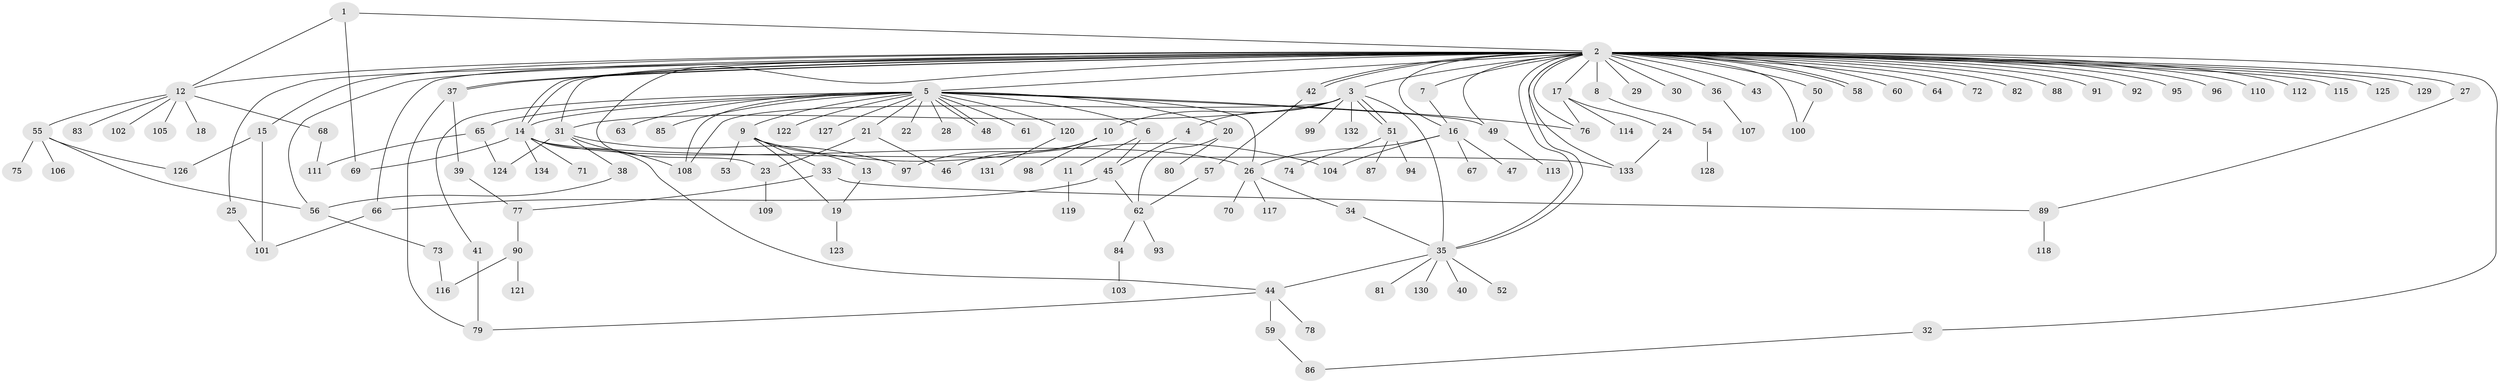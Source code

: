 // coarse degree distribution, {3: 0.1728395061728395, 39: 0.012345679012345678, 7: 0.024691358024691357, 4: 0.07407407407407407, 20: 0.012345679012345678, 2: 0.14814814814814814, 5: 0.037037037037037035, 1: 0.49382716049382713, 8: 0.012345679012345678, 6: 0.012345679012345678}
// Generated by graph-tools (version 1.1) at 2025/50/03/04/25 22:50:12]
// undirected, 134 vertices, 180 edges
graph export_dot {
  node [color=gray90,style=filled];
  1;
  2;
  3;
  4;
  5;
  6;
  7;
  8;
  9;
  10;
  11;
  12;
  13;
  14;
  15;
  16;
  17;
  18;
  19;
  20;
  21;
  22;
  23;
  24;
  25;
  26;
  27;
  28;
  29;
  30;
  31;
  32;
  33;
  34;
  35;
  36;
  37;
  38;
  39;
  40;
  41;
  42;
  43;
  44;
  45;
  46;
  47;
  48;
  49;
  50;
  51;
  52;
  53;
  54;
  55;
  56;
  57;
  58;
  59;
  60;
  61;
  62;
  63;
  64;
  65;
  66;
  67;
  68;
  69;
  70;
  71;
  72;
  73;
  74;
  75;
  76;
  77;
  78;
  79;
  80;
  81;
  82;
  83;
  84;
  85;
  86;
  87;
  88;
  89;
  90;
  91;
  92;
  93;
  94;
  95;
  96;
  97;
  98;
  99;
  100;
  101;
  102;
  103;
  104;
  105;
  106;
  107;
  108;
  109;
  110;
  111;
  112;
  113;
  114;
  115;
  116;
  117;
  118;
  119;
  120;
  121;
  122;
  123;
  124;
  125;
  126;
  127;
  128;
  129;
  130;
  131;
  132;
  133;
  134;
  1 -- 2;
  1 -- 12;
  1 -- 69;
  2 -- 3;
  2 -- 5;
  2 -- 7;
  2 -- 8;
  2 -- 12;
  2 -- 14;
  2 -- 14;
  2 -- 15;
  2 -- 16;
  2 -- 17;
  2 -- 23;
  2 -- 25;
  2 -- 27;
  2 -- 29;
  2 -- 30;
  2 -- 31;
  2 -- 32;
  2 -- 35;
  2 -- 35;
  2 -- 36;
  2 -- 37;
  2 -- 37;
  2 -- 42;
  2 -- 42;
  2 -- 43;
  2 -- 49;
  2 -- 50;
  2 -- 56;
  2 -- 58;
  2 -- 58;
  2 -- 60;
  2 -- 64;
  2 -- 66;
  2 -- 72;
  2 -- 76;
  2 -- 82;
  2 -- 88;
  2 -- 91;
  2 -- 92;
  2 -- 95;
  2 -- 96;
  2 -- 100;
  2 -- 110;
  2 -- 112;
  2 -- 115;
  2 -- 125;
  2 -- 129;
  2 -- 133;
  3 -- 4;
  3 -- 10;
  3 -- 31;
  3 -- 35;
  3 -- 51;
  3 -- 51;
  3 -- 99;
  3 -- 108;
  3 -- 132;
  4 -- 45;
  5 -- 6;
  5 -- 9;
  5 -- 14;
  5 -- 20;
  5 -- 21;
  5 -- 22;
  5 -- 26;
  5 -- 28;
  5 -- 41;
  5 -- 48;
  5 -- 48;
  5 -- 49;
  5 -- 61;
  5 -- 63;
  5 -- 65;
  5 -- 76;
  5 -- 85;
  5 -- 108;
  5 -- 120;
  5 -- 122;
  5 -- 127;
  6 -- 11;
  6 -- 45;
  7 -- 16;
  8 -- 54;
  9 -- 13;
  9 -- 19;
  9 -- 33;
  9 -- 53;
  9 -- 104;
  10 -- 46;
  10 -- 97;
  10 -- 98;
  11 -- 119;
  12 -- 18;
  12 -- 55;
  12 -- 68;
  12 -- 83;
  12 -- 102;
  12 -- 105;
  13 -- 19;
  14 -- 26;
  14 -- 44;
  14 -- 69;
  14 -- 71;
  14 -- 133;
  14 -- 134;
  15 -- 101;
  15 -- 126;
  16 -- 26;
  16 -- 47;
  16 -- 67;
  16 -- 104;
  17 -- 24;
  17 -- 76;
  17 -- 114;
  19 -- 123;
  20 -- 62;
  20 -- 80;
  21 -- 23;
  21 -- 46;
  23 -- 109;
  24 -- 133;
  25 -- 101;
  26 -- 34;
  26 -- 70;
  26 -- 117;
  27 -- 89;
  31 -- 38;
  31 -- 97;
  31 -- 108;
  31 -- 124;
  32 -- 86;
  33 -- 77;
  33 -- 89;
  34 -- 35;
  35 -- 40;
  35 -- 44;
  35 -- 52;
  35 -- 81;
  35 -- 130;
  36 -- 107;
  37 -- 39;
  37 -- 79;
  38 -- 56;
  39 -- 77;
  41 -- 79;
  42 -- 57;
  44 -- 59;
  44 -- 78;
  44 -- 79;
  45 -- 62;
  45 -- 66;
  49 -- 113;
  50 -- 100;
  51 -- 74;
  51 -- 87;
  51 -- 94;
  54 -- 128;
  55 -- 56;
  55 -- 75;
  55 -- 106;
  55 -- 126;
  56 -- 73;
  57 -- 62;
  59 -- 86;
  62 -- 84;
  62 -- 93;
  65 -- 111;
  65 -- 124;
  66 -- 101;
  68 -- 111;
  73 -- 116;
  77 -- 90;
  84 -- 103;
  89 -- 118;
  90 -- 116;
  90 -- 121;
  120 -- 131;
}
